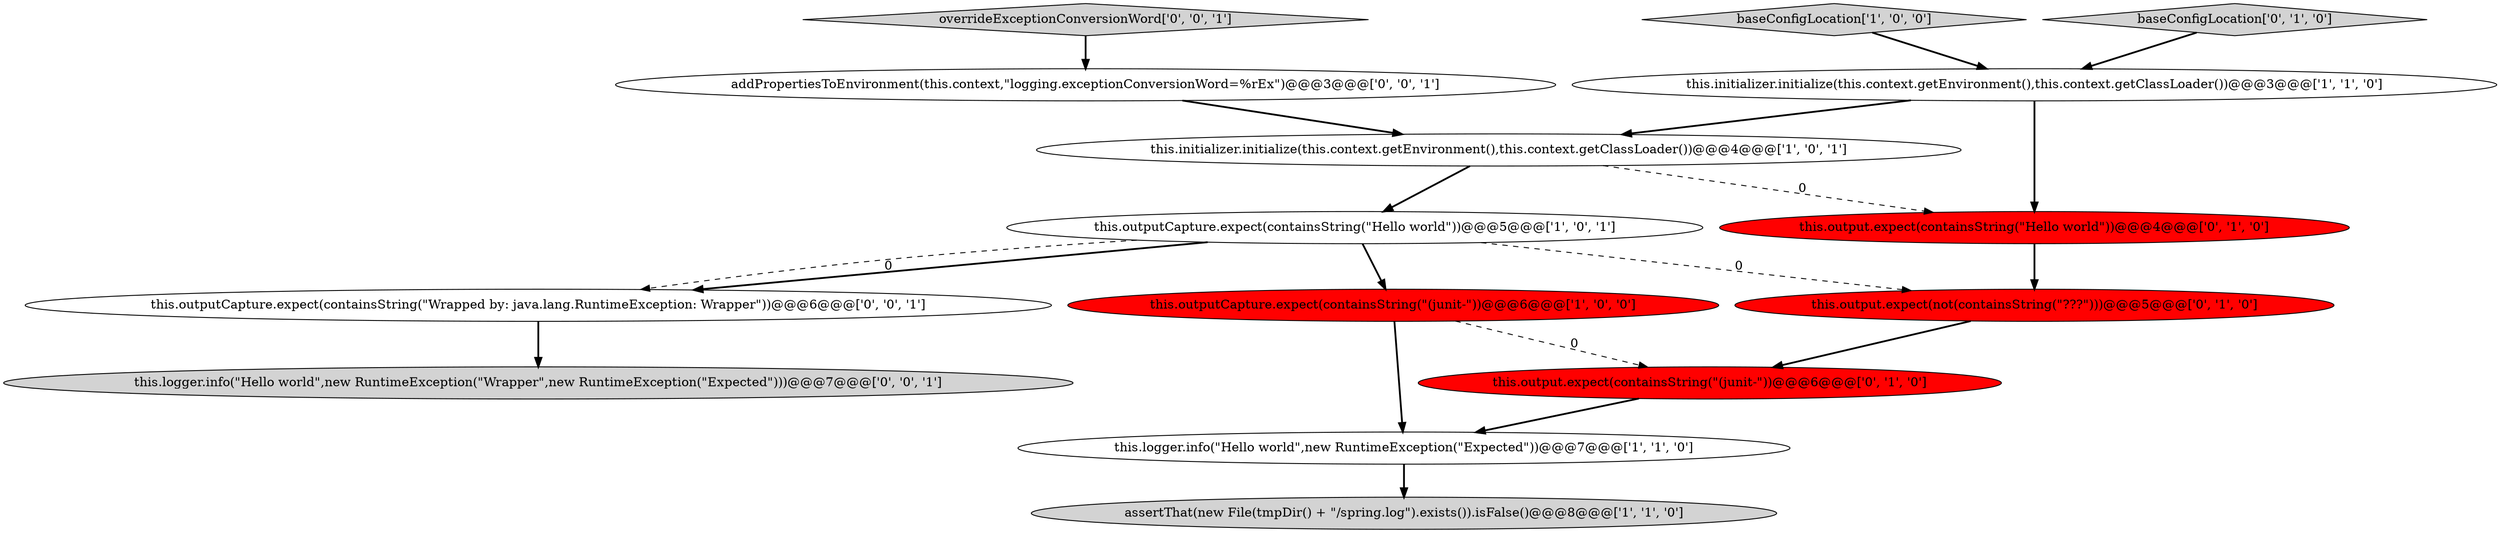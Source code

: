 digraph {
7 [style = filled, label = "this.output.expect(containsString(\"(junit-\"))@@@6@@@['0', '1', '0']", fillcolor = red, shape = ellipse image = "AAA1AAABBB2BBB"];
1 [style = filled, label = "this.logger.info(\"Hello world\",new RuntimeException(\"Expected\"))@@@7@@@['1', '1', '0']", fillcolor = white, shape = ellipse image = "AAA0AAABBB1BBB"];
14 [style = filled, label = "this.logger.info(\"Hello world\",new RuntimeException(\"Wrapper\",new RuntimeException(\"Expected\")))@@@7@@@['0', '0', '1']", fillcolor = lightgray, shape = ellipse image = "AAA0AAABBB3BBB"];
5 [style = filled, label = "assertThat(new File(tmpDir() + \"/spring.log\").exists()).isFalse()@@@8@@@['1', '1', '0']", fillcolor = lightgray, shape = ellipse image = "AAA0AAABBB1BBB"];
10 [style = filled, label = "this.output.expect(containsString(\"Hello world\"))@@@4@@@['0', '1', '0']", fillcolor = red, shape = ellipse image = "AAA1AAABBB2BBB"];
2 [style = filled, label = "baseConfigLocation['1', '0', '0']", fillcolor = lightgray, shape = diamond image = "AAA0AAABBB1BBB"];
8 [style = filled, label = "baseConfigLocation['0', '1', '0']", fillcolor = lightgray, shape = diamond image = "AAA0AAABBB2BBB"];
3 [style = filled, label = "this.outputCapture.expect(containsString(\"Hello world\"))@@@5@@@['1', '0', '1']", fillcolor = white, shape = ellipse image = "AAA0AAABBB1BBB"];
9 [style = filled, label = "this.output.expect(not(containsString(\"???\")))@@@5@@@['0', '1', '0']", fillcolor = red, shape = ellipse image = "AAA1AAABBB2BBB"];
12 [style = filled, label = "addPropertiesToEnvironment(this.context,\"logging.exceptionConversionWord=%rEx\")@@@3@@@['0', '0', '1']", fillcolor = white, shape = ellipse image = "AAA0AAABBB3BBB"];
6 [style = filled, label = "this.outputCapture.expect(containsString(\"(junit-\"))@@@6@@@['1', '0', '0']", fillcolor = red, shape = ellipse image = "AAA1AAABBB1BBB"];
0 [style = filled, label = "this.initializer.initialize(this.context.getEnvironment(),this.context.getClassLoader())@@@4@@@['1', '0', '1']", fillcolor = white, shape = ellipse image = "AAA0AAABBB1BBB"];
11 [style = filled, label = "overrideExceptionConversionWord['0', '0', '1']", fillcolor = lightgray, shape = diamond image = "AAA0AAABBB3BBB"];
13 [style = filled, label = "this.outputCapture.expect(containsString(\"Wrapped by: java.lang.RuntimeException: Wrapper\"))@@@6@@@['0', '0', '1']", fillcolor = white, shape = ellipse image = "AAA0AAABBB3BBB"];
4 [style = filled, label = "this.initializer.initialize(this.context.getEnvironment(),this.context.getClassLoader())@@@3@@@['1', '1', '0']", fillcolor = white, shape = ellipse image = "AAA0AAABBB1BBB"];
1->5 [style = bold, label=""];
0->3 [style = bold, label=""];
4->10 [style = bold, label=""];
6->1 [style = bold, label=""];
3->13 [style = bold, label=""];
3->6 [style = bold, label=""];
10->9 [style = bold, label=""];
11->12 [style = bold, label=""];
7->1 [style = bold, label=""];
8->4 [style = bold, label=""];
9->7 [style = bold, label=""];
3->9 [style = dashed, label="0"];
3->13 [style = dashed, label="0"];
2->4 [style = bold, label=""];
12->0 [style = bold, label=""];
13->14 [style = bold, label=""];
6->7 [style = dashed, label="0"];
0->10 [style = dashed, label="0"];
4->0 [style = bold, label=""];
}
